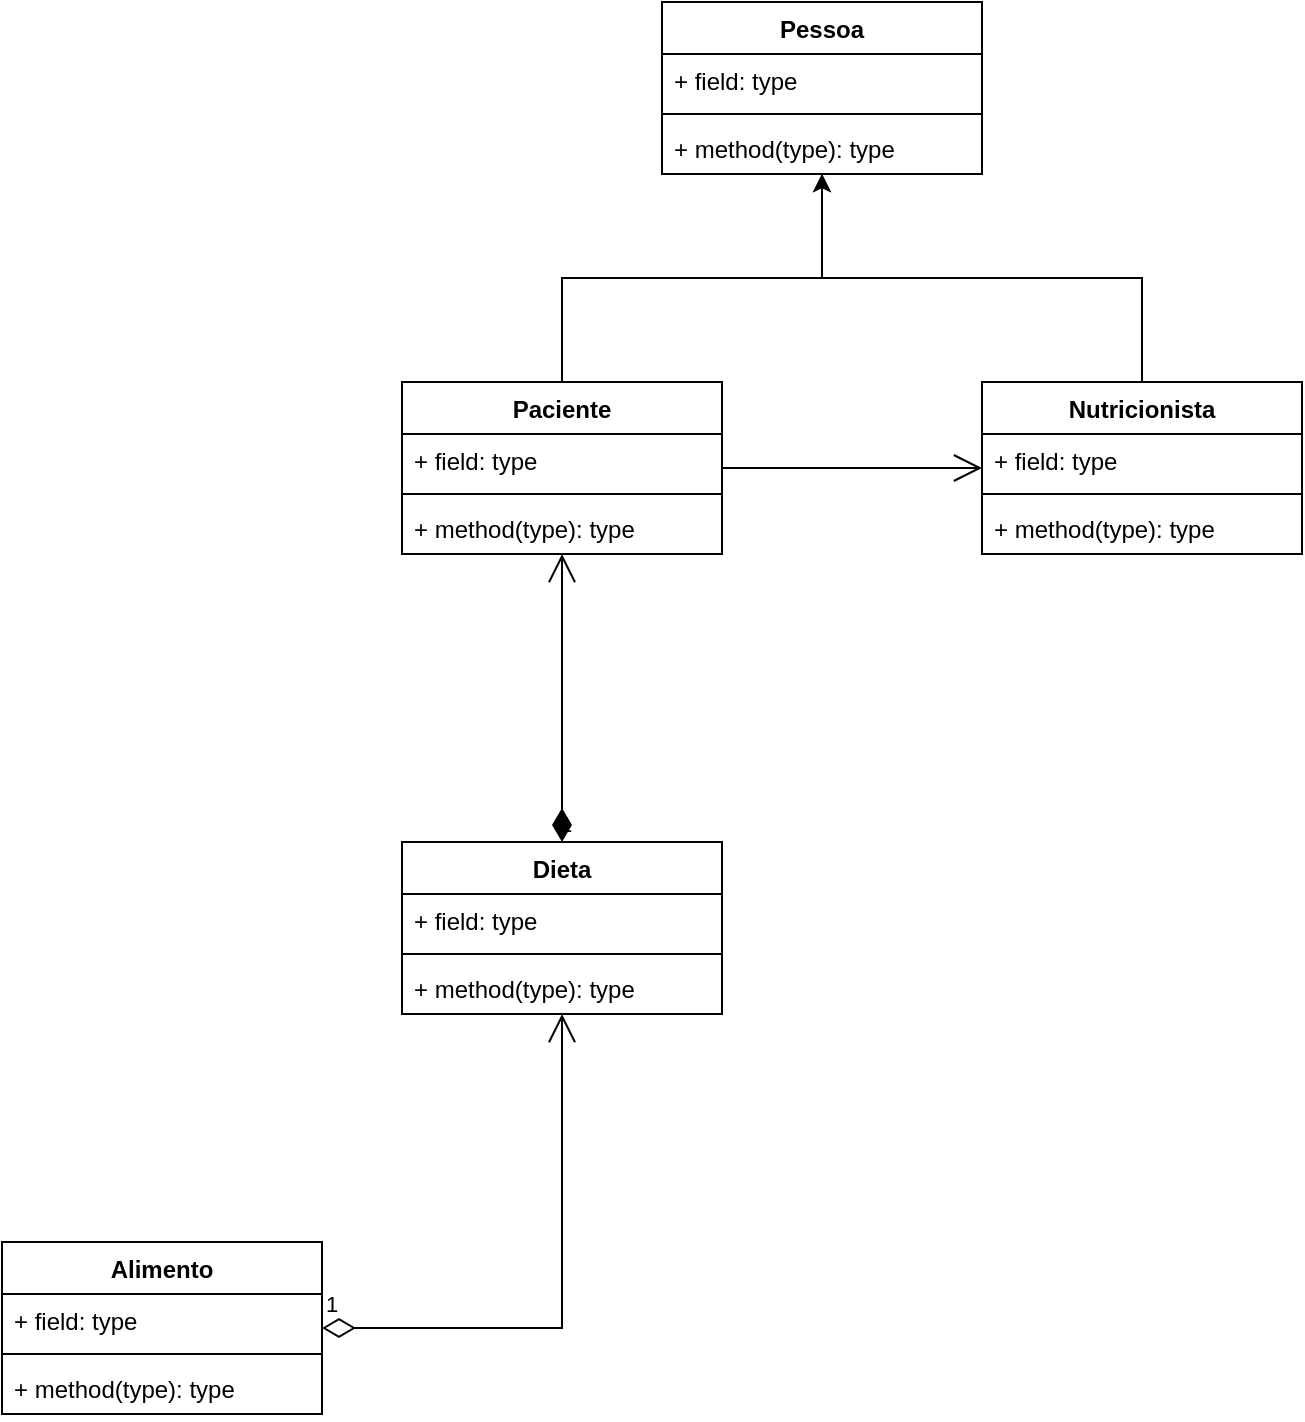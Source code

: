 <mxfile version="21.6.9" type="device">
  <diagram name="Página-1" id="jY-Jn0_vAZDtR1Lk8V2-">
    <mxGraphModel dx="1393" dy="797" grid="1" gridSize="10" guides="1" tooltips="1" connect="1" arrows="1" fold="1" page="1" pageScale="1" pageWidth="827" pageHeight="1169" math="0" shadow="0">
      <root>
        <mxCell id="0" />
        <mxCell id="1" parent="0" />
        <mxCell id="fQVNptg4ozyFcA-XHrEr-1" value="Dieta" style="swimlane;fontStyle=1;align=center;verticalAlign=top;childLayout=stackLayout;horizontal=1;startSize=26;horizontalStack=0;resizeParent=1;resizeParentMax=0;resizeLast=0;collapsible=1;marginBottom=0;whiteSpace=wrap;html=1;" vertex="1" parent="1">
          <mxGeometry x="240" y="450" width="160" height="86" as="geometry" />
        </mxCell>
        <mxCell id="fQVNptg4ozyFcA-XHrEr-2" value="+ field: type" style="text;strokeColor=none;fillColor=none;align=left;verticalAlign=top;spacingLeft=4;spacingRight=4;overflow=hidden;rotatable=0;points=[[0,0.5],[1,0.5]];portConstraint=eastwest;whiteSpace=wrap;html=1;" vertex="1" parent="fQVNptg4ozyFcA-XHrEr-1">
          <mxGeometry y="26" width="160" height="26" as="geometry" />
        </mxCell>
        <mxCell id="fQVNptg4ozyFcA-XHrEr-3" value="" style="line;strokeWidth=1;fillColor=none;align=left;verticalAlign=middle;spacingTop=-1;spacingLeft=3;spacingRight=3;rotatable=0;labelPosition=right;points=[];portConstraint=eastwest;strokeColor=inherit;" vertex="1" parent="fQVNptg4ozyFcA-XHrEr-1">
          <mxGeometry y="52" width="160" height="8" as="geometry" />
        </mxCell>
        <mxCell id="fQVNptg4ozyFcA-XHrEr-4" value="+ method(type): type" style="text;strokeColor=none;fillColor=none;align=left;verticalAlign=top;spacingLeft=4;spacingRight=4;overflow=hidden;rotatable=0;points=[[0,0.5],[1,0.5]];portConstraint=eastwest;whiteSpace=wrap;html=1;" vertex="1" parent="fQVNptg4ozyFcA-XHrEr-1">
          <mxGeometry y="60" width="160" height="26" as="geometry" />
        </mxCell>
        <mxCell id="fQVNptg4ozyFcA-XHrEr-30" style="edgeStyle=orthogonalEdgeStyle;rounded=0;orthogonalLoop=1;jettySize=auto;html=1;" edge="1" parent="1" source="fQVNptg4ozyFcA-XHrEr-5" target="fQVNptg4ozyFcA-XHrEr-17">
          <mxGeometry relative="1" as="geometry" />
        </mxCell>
        <mxCell id="fQVNptg4ozyFcA-XHrEr-5" value="Paciente" style="swimlane;fontStyle=1;align=center;verticalAlign=top;childLayout=stackLayout;horizontal=1;startSize=26;horizontalStack=0;resizeParent=1;resizeParentMax=0;resizeLast=0;collapsible=1;marginBottom=0;whiteSpace=wrap;html=1;" vertex="1" parent="1">
          <mxGeometry x="240" y="220" width="160" height="86" as="geometry" />
        </mxCell>
        <mxCell id="fQVNptg4ozyFcA-XHrEr-6" value="+ field: type" style="text;strokeColor=none;fillColor=none;align=left;verticalAlign=top;spacingLeft=4;spacingRight=4;overflow=hidden;rotatable=0;points=[[0,0.5],[1,0.5]];portConstraint=eastwest;whiteSpace=wrap;html=1;" vertex="1" parent="fQVNptg4ozyFcA-XHrEr-5">
          <mxGeometry y="26" width="160" height="26" as="geometry" />
        </mxCell>
        <mxCell id="fQVNptg4ozyFcA-XHrEr-7" value="" style="line;strokeWidth=1;fillColor=none;align=left;verticalAlign=middle;spacingTop=-1;spacingLeft=3;spacingRight=3;rotatable=0;labelPosition=right;points=[];portConstraint=eastwest;strokeColor=inherit;" vertex="1" parent="fQVNptg4ozyFcA-XHrEr-5">
          <mxGeometry y="52" width="160" height="8" as="geometry" />
        </mxCell>
        <mxCell id="fQVNptg4ozyFcA-XHrEr-8" value="+ method(type): type" style="text;strokeColor=none;fillColor=none;align=left;verticalAlign=top;spacingLeft=4;spacingRight=4;overflow=hidden;rotatable=0;points=[[0,0.5],[1,0.5]];portConstraint=eastwest;whiteSpace=wrap;html=1;" vertex="1" parent="fQVNptg4ozyFcA-XHrEr-5">
          <mxGeometry y="60" width="160" height="26" as="geometry" />
        </mxCell>
        <mxCell id="fQVNptg4ozyFcA-XHrEr-10" value="Alimento" style="swimlane;fontStyle=1;align=center;verticalAlign=top;childLayout=stackLayout;horizontal=1;startSize=26;horizontalStack=0;resizeParent=1;resizeParentMax=0;resizeLast=0;collapsible=1;marginBottom=0;whiteSpace=wrap;html=1;" vertex="1" parent="1">
          <mxGeometry x="40" y="650" width="160" height="86" as="geometry" />
        </mxCell>
        <mxCell id="fQVNptg4ozyFcA-XHrEr-11" value="+ field: type" style="text;strokeColor=none;fillColor=none;align=left;verticalAlign=top;spacingLeft=4;spacingRight=4;overflow=hidden;rotatable=0;points=[[0,0.5],[1,0.5]];portConstraint=eastwest;whiteSpace=wrap;html=1;" vertex="1" parent="fQVNptg4ozyFcA-XHrEr-10">
          <mxGeometry y="26" width="160" height="26" as="geometry" />
        </mxCell>
        <mxCell id="fQVNptg4ozyFcA-XHrEr-12" value="" style="line;strokeWidth=1;fillColor=none;align=left;verticalAlign=middle;spacingTop=-1;spacingLeft=3;spacingRight=3;rotatable=0;labelPosition=right;points=[];portConstraint=eastwest;strokeColor=inherit;" vertex="1" parent="fQVNptg4ozyFcA-XHrEr-10">
          <mxGeometry y="52" width="160" height="8" as="geometry" />
        </mxCell>
        <mxCell id="fQVNptg4ozyFcA-XHrEr-13" value="+ method(type): type" style="text;strokeColor=none;fillColor=none;align=left;verticalAlign=top;spacingLeft=4;spacingRight=4;overflow=hidden;rotatable=0;points=[[0,0.5],[1,0.5]];portConstraint=eastwest;whiteSpace=wrap;html=1;" vertex="1" parent="fQVNptg4ozyFcA-XHrEr-10">
          <mxGeometry y="60" width="160" height="26" as="geometry" />
        </mxCell>
        <mxCell id="fQVNptg4ozyFcA-XHrEr-15" value="1" style="endArrow=open;html=1;endSize=12;startArrow=diamondThin;startSize=14;startFill=1;edgeStyle=orthogonalEdgeStyle;align=left;verticalAlign=bottom;rounded=0;labelBackgroundColor=none;" edge="1" parent="1" source="fQVNptg4ozyFcA-XHrEr-1" target="fQVNptg4ozyFcA-XHrEr-5">
          <mxGeometry x="-1" y="3" relative="1" as="geometry">
            <mxPoint x="280" y="222.5" as="sourcePoint" />
            <mxPoint x="440" y="222.5" as="targetPoint" />
          </mxGeometry>
        </mxCell>
        <mxCell id="fQVNptg4ozyFcA-XHrEr-16" value="1" style="endArrow=open;html=1;endSize=12;startArrow=diamondThin;startSize=14;startFill=0;edgeStyle=orthogonalEdgeStyle;align=left;verticalAlign=bottom;rounded=0;" edge="1" parent="1" source="fQVNptg4ozyFcA-XHrEr-10" target="fQVNptg4ozyFcA-XHrEr-1">
          <mxGeometry x="-1" y="3" relative="1" as="geometry">
            <mxPoint x="330" y="410" as="sourcePoint" />
            <mxPoint x="490" y="410" as="targetPoint" />
          </mxGeometry>
        </mxCell>
        <mxCell id="fQVNptg4ozyFcA-XHrEr-17" value="Pessoa" style="swimlane;fontStyle=1;align=center;verticalAlign=top;childLayout=stackLayout;horizontal=1;startSize=26;horizontalStack=0;resizeParent=1;resizeParentMax=0;resizeLast=0;collapsible=1;marginBottom=0;whiteSpace=wrap;html=1;" vertex="1" parent="1">
          <mxGeometry x="370" y="30" width="160" height="86" as="geometry" />
        </mxCell>
        <mxCell id="fQVNptg4ozyFcA-XHrEr-18" value="+ field: type" style="text;strokeColor=none;fillColor=none;align=left;verticalAlign=top;spacingLeft=4;spacingRight=4;overflow=hidden;rotatable=0;points=[[0,0.5],[1,0.5]];portConstraint=eastwest;whiteSpace=wrap;html=1;" vertex="1" parent="fQVNptg4ozyFcA-XHrEr-17">
          <mxGeometry y="26" width="160" height="26" as="geometry" />
        </mxCell>
        <mxCell id="fQVNptg4ozyFcA-XHrEr-19" value="" style="line;strokeWidth=1;fillColor=none;align=left;verticalAlign=middle;spacingTop=-1;spacingLeft=3;spacingRight=3;rotatable=0;labelPosition=right;points=[];portConstraint=eastwest;strokeColor=inherit;" vertex="1" parent="fQVNptg4ozyFcA-XHrEr-17">
          <mxGeometry y="52" width="160" height="8" as="geometry" />
        </mxCell>
        <mxCell id="fQVNptg4ozyFcA-XHrEr-20" value="+ method(type): type" style="text;strokeColor=none;fillColor=none;align=left;verticalAlign=top;spacingLeft=4;spacingRight=4;overflow=hidden;rotatable=0;points=[[0,0.5],[1,0.5]];portConstraint=eastwest;whiteSpace=wrap;html=1;" vertex="1" parent="fQVNptg4ozyFcA-XHrEr-17">
          <mxGeometry y="60" width="160" height="26" as="geometry" />
        </mxCell>
        <mxCell id="fQVNptg4ozyFcA-XHrEr-31" style="edgeStyle=orthogonalEdgeStyle;rounded=0;orthogonalLoop=1;jettySize=auto;html=1;" edge="1" parent="1" source="fQVNptg4ozyFcA-XHrEr-21" target="fQVNptg4ozyFcA-XHrEr-17">
          <mxGeometry relative="1" as="geometry" />
        </mxCell>
        <mxCell id="fQVNptg4ozyFcA-XHrEr-21" value="Nutricionista" style="swimlane;fontStyle=1;align=center;verticalAlign=top;childLayout=stackLayout;horizontal=1;startSize=26;horizontalStack=0;resizeParent=1;resizeParentMax=0;resizeLast=0;collapsible=1;marginBottom=0;whiteSpace=wrap;html=1;" vertex="1" parent="1">
          <mxGeometry x="530" y="220" width="160" height="86" as="geometry" />
        </mxCell>
        <mxCell id="fQVNptg4ozyFcA-XHrEr-22" value="+ field: type" style="text;strokeColor=none;fillColor=none;align=left;verticalAlign=top;spacingLeft=4;spacingRight=4;overflow=hidden;rotatable=0;points=[[0,0.5],[1,0.5]];portConstraint=eastwest;whiteSpace=wrap;html=1;" vertex="1" parent="fQVNptg4ozyFcA-XHrEr-21">
          <mxGeometry y="26" width="160" height="26" as="geometry" />
        </mxCell>
        <mxCell id="fQVNptg4ozyFcA-XHrEr-23" value="" style="line;strokeWidth=1;fillColor=none;align=left;verticalAlign=middle;spacingTop=-1;spacingLeft=3;spacingRight=3;rotatable=0;labelPosition=right;points=[];portConstraint=eastwest;strokeColor=inherit;" vertex="1" parent="fQVNptg4ozyFcA-XHrEr-21">
          <mxGeometry y="52" width="160" height="8" as="geometry" />
        </mxCell>
        <mxCell id="fQVNptg4ozyFcA-XHrEr-24" value="+ method(type): type" style="text;strokeColor=none;fillColor=none;align=left;verticalAlign=top;spacingLeft=4;spacingRight=4;overflow=hidden;rotatable=0;points=[[0,0.5],[1,0.5]];portConstraint=eastwest;whiteSpace=wrap;html=1;" vertex="1" parent="fQVNptg4ozyFcA-XHrEr-21">
          <mxGeometry y="60" width="160" height="26" as="geometry" />
        </mxCell>
        <mxCell id="fQVNptg4ozyFcA-XHrEr-32" value="" style="endArrow=open;endFill=1;endSize=12;html=1;rounded=0;" edge="1" parent="1" source="fQVNptg4ozyFcA-XHrEr-5" target="fQVNptg4ozyFcA-XHrEr-21">
          <mxGeometry width="160" relative="1" as="geometry">
            <mxPoint x="330" y="410" as="sourcePoint" />
            <mxPoint x="490" y="410" as="targetPoint" />
          </mxGeometry>
        </mxCell>
      </root>
    </mxGraphModel>
  </diagram>
</mxfile>
